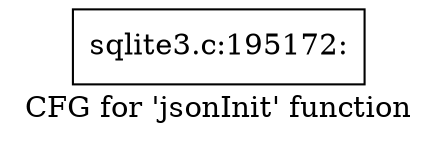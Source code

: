 digraph "CFG for 'jsonInit' function" {
	label="CFG for 'jsonInit' function";

	Node0x55c0f6ddecf0 [shape=record,label="{sqlite3.c:195172:}"];
}
